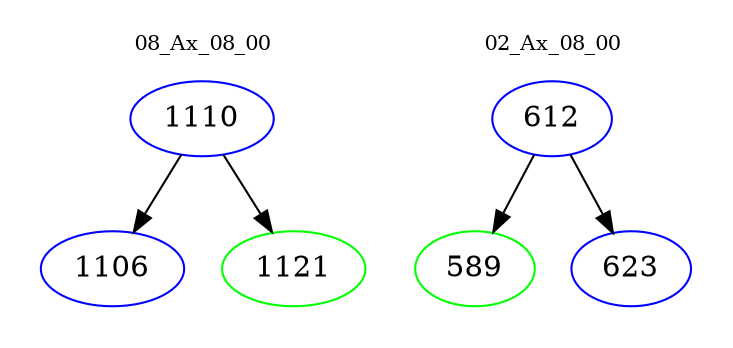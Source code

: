digraph{
subgraph cluster_0 {
color = white
label = "08_Ax_08_00";
fontsize=10;
T0_1110 [label="1110", color="blue"]
T0_1110 -> T0_1106 [color="black"]
T0_1106 [label="1106", color="blue"]
T0_1110 -> T0_1121 [color="black"]
T0_1121 [label="1121", color="green"]
}
subgraph cluster_1 {
color = white
label = "02_Ax_08_00";
fontsize=10;
T1_612 [label="612", color="blue"]
T1_612 -> T1_589 [color="black"]
T1_589 [label="589", color="green"]
T1_612 -> T1_623 [color="black"]
T1_623 [label="623", color="blue"]
}
}
